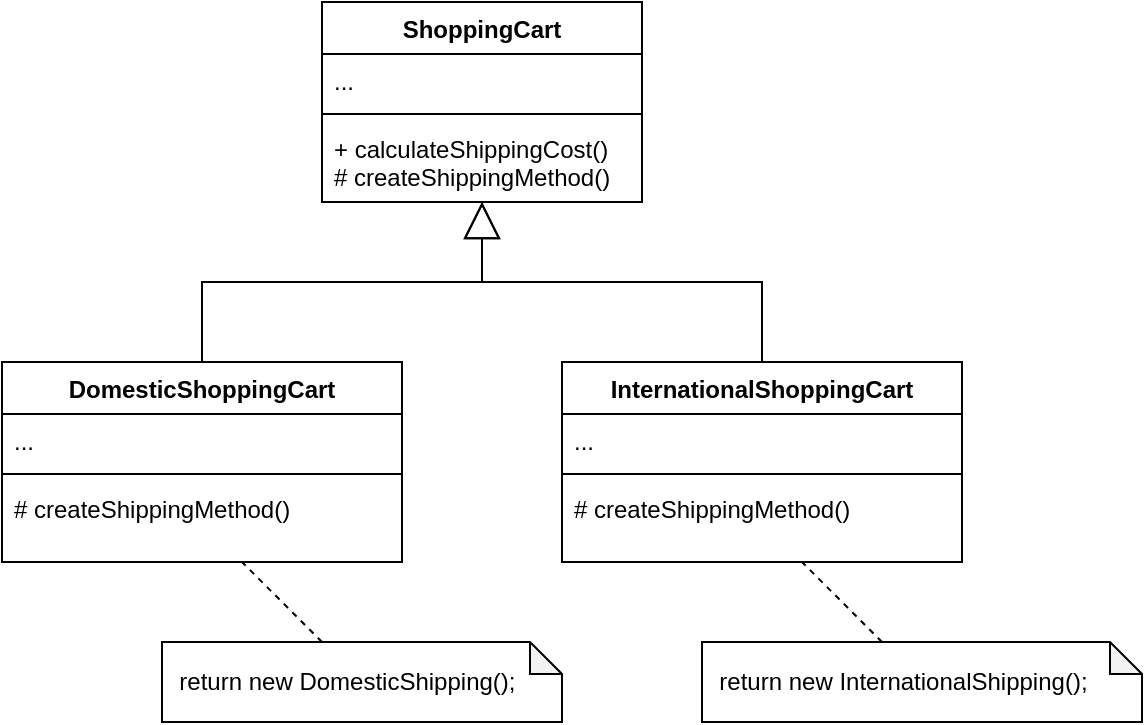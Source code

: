 <mxfile version="21.1.2" type="device">
  <diagram id="C5RBs43oDa-KdzZeNtuy" name="Page-1">
    <mxGraphModel dx="1195" dy="703" grid="1" gridSize="10" guides="1" tooltips="1" connect="1" arrows="1" fold="1" page="1" pageScale="1" pageWidth="827" pageHeight="1169" math="0" shadow="0">
      <root>
        <mxCell id="WIyWlLk6GJQsqaUBKTNV-0" />
        <mxCell id="WIyWlLk6GJQsqaUBKTNV-1" parent="WIyWlLk6GJQsqaUBKTNV-0" />
        <mxCell id="xwGJ-dH6XsmNWc4OPolH-0" value="ShoppingCart" style="swimlane;fontStyle=1;align=center;verticalAlign=top;childLayout=stackLayout;horizontal=1;startSize=26;horizontalStack=0;resizeParent=1;resizeParentMax=0;resizeLast=0;collapsible=1;marginBottom=0;whiteSpace=wrap;html=1;" vertex="1" parent="WIyWlLk6GJQsqaUBKTNV-1">
          <mxGeometry x="280" y="60" width="160" height="100" as="geometry" />
        </mxCell>
        <mxCell id="xwGJ-dH6XsmNWc4OPolH-1" value="..." style="text;strokeColor=none;fillColor=none;align=left;verticalAlign=top;spacingLeft=4;spacingRight=4;overflow=hidden;rotatable=0;points=[[0,0.5],[1,0.5]];portConstraint=eastwest;whiteSpace=wrap;html=1;" vertex="1" parent="xwGJ-dH6XsmNWc4OPolH-0">
          <mxGeometry y="26" width="160" height="26" as="geometry" />
        </mxCell>
        <mxCell id="xwGJ-dH6XsmNWc4OPolH-2" value="" style="line;strokeWidth=1;fillColor=none;align=left;verticalAlign=middle;spacingTop=-1;spacingLeft=3;spacingRight=3;rotatable=0;labelPosition=right;points=[];portConstraint=eastwest;strokeColor=inherit;" vertex="1" parent="xwGJ-dH6XsmNWc4OPolH-0">
          <mxGeometry y="52" width="160" height="8" as="geometry" />
        </mxCell>
        <mxCell id="xwGJ-dH6XsmNWc4OPolH-3" value="+ calculateShippingCost()&lt;br&gt;# createShippingMethod()" style="text;strokeColor=none;fillColor=none;align=left;verticalAlign=top;spacingLeft=4;spacingRight=4;overflow=hidden;rotatable=0;points=[[0,0.5],[1,0.5]];portConstraint=eastwest;whiteSpace=wrap;html=1;" vertex="1" parent="xwGJ-dH6XsmNWc4OPolH-0">
          <mxGeometry y="60" width="160" height="40" as="geometry" />
        </mxCell>
        <mxCell id="xwGJ-dH6XsmNWc4OPolH-4" value="DomesticShoppingCart" style="swimlane;fontStyle=1;align=center;verticalAlign=top;childLayout=stackLayout;horizontal=1;startSize=26;horizontalStack=0;resizeParent=1;resizeParentMax=0;resizeLast=0;collapsible=1;marginBottom=0;whiteSpace=wrap;html=1;" vertex="1" parent="WIyWlLk6GJQsqaUBKTNV-1">
          <mxGeometry x="120" y="240" width="200" height="100" as="geometry" />
        </mxCell>
        <mxCell id="xwGJ-dH6XsmNWc4OPolH-5" value="..." style="text;strokeColor=none;fillColor=none;align=left;verticalAlign=top;spacingLeft=4;spacingRight=4;overflow=hidden;rotatable=0;points=[[0,0.5],[1,0.5]];portConstraint=eastwest;whiteSpace=wrap;html=1;" vertex="1" parent="xwGJ-dH6XsmNWc4OPolH-4">
          <mxGeometry y="26" width="200" height="26" as="geometry" />
        </mxCell>
        <mxCell id="xwGJ-dH6XsmNWc4OPolH-6" value="" style="line;strokeWidth=1;fillColor=none;align=left;verticalAlign=middle;spacingTop=-1;spacingLeft=3;spacingRight=3;rotatable=0;labelPosition=right;points=[];portConstraint=eastwest;strokeColor=inherit;" vertex="1" parent="xwGJ-dH6XsmNWc4OPolH-4">
          <mxGeometry y="52" width="200" height="8" as="geometry" />
        </mxCell>
        <mxCell id="xwGJ-dH6XsmNWc4OPolH-7" value="# createShippingMethod()" style="text;strokeColor=none;fillColor=none;align=left;verticalAlign=top;spacingLeft=4;spacingRight=4;overflow=hidden;rotatable=0;points=[[0,0.5],[1,0.5]];portConstraint=eastwest;whiteSpace=wrap;html=1;" vertex="1" parent="xwGJ-dH6XsmNWc4OPolH-4">
          <mxGeometry y="60" width="200" height="40" as="geometry" />
        </mxCell>
        <mxCell id="xwGJ-dH6XsmNWc4OPolH-8" value="InternationalShoppingCart" style="swimlane;fontStyle=1;align=center;verticalAlign=top;childLayout=stackLayout;horizontal=1;startSize=26;horizontalStack=0;resizeParent=1;resizeParentMax=0;resizeLast=0;collapsible=1;marginBottom=0;whiteSpace=wrap;html=1;" vertex="1" parent="WIyWlLk6GJQsqaUBKTNV-1">
          <mxGeometry x="400" y="240" width="200" height="100" as="geometry" />
        </mxCell>
        <mxCell id="xwGJ-dH6XsmNWc4OPolH-9" value="..." style="text;strokeColor=none;fillColor=none;align=left;verticalAlign=top;spacingLeft=4;spacingRight=4;overflow=hidden;rotatable=0;points=[[0,0.5],[1,0.5]];portConstraint=eastwest;whiteSpace=wrap;html=1;" vertex="1" parent="xwGJ-dH6XsmNWc4OPolH-8">
          <mxGeometry y="26" width="200" height="26" as="geometry" />
        </mxCell>
        <mxCell id="xwGJ-dH6XsmNWc4OPolH-10" value="" style="line;strokeWidth=1;fillColor=none;align=left;verticalAlign=middle;spacingTop=-1;spacingLeft=3;spacingRight=3;rotatable=0;labelPosition=right;points=[];portConstraint=eastwest;strokeColor=inherit;" vertex="1" parent="xwGJ-dH6XsmNWc4OPolH-8">
          <mxGeometry y="52" width="200" height="8" as="geometry" />
        </mxCell>
        <mxCell id="xwGJ-dH6XsmNWc4OPolH-11" value="# createShippingMethod()" style="text;strokeColor=none;fillColor=none;align=left;verticalAlign=top;spacingLeft=4;spacingRight=4;overflow=hidden;rotatable=0;points=[[0,0.5],[1,0.5]];portConstraint=eastwest;whiteSpace=wrap;html=1;" vertex="1" parent="xwGJ-dH6XsmNWc4OPolH-8">
          <mxGeometry y="60" width="200" height="40" as="geometry" />
        </mxCell>
        <mxCell id="xwGJ-dH6XsmNWc4OPolH-12" value="" style="endArrow=block;endSize=16;endFill=0;html=1;rounded=0;edgeStyle=orthogonalEdgeStyle;" edge="1" parent="WIyWlLk6GJQsqaUBKTNV-1" source="xwGJ-dH6XsmNWc4OPolH-4" target="xwGJ-dH6XsmNWc4OPolH-0">
          <mxGeometry width="160" relative="1" as="geometry">
            <mxPoint x="250" y="450" as="sourcePoint" />
            <mxPoint x="410" y="450" as="targetPoint" />
          </mxGeometry>
        </mxCell>
        <mxCell id="xwGJ-dH6XsmNWc4OPolH-13" value="" style="endArrow=block;endSize=16;endFill=0;html=1;rounded=0;edgeStyle=orthogonalEdgeStyle;" edge="1" parent="WIyWlLk6GJQsqaUBKTNV-1" source="xwGJ-dH6XsmNWc4OPolH-8" target="xwGJ-dH6XsmNWc4OPolH-0">
          <mxGeometry width="160" relative="1" as="geometry">
            <mxPoint x="470" y="400" as="sourcePoint" />
            <mxPoint x="630" y="400" as="targetPoint" />
          </mxGeometry>
        </mxCell>
        <mxCell id="xwGJ-dH6XsmNWc4OPolH-14" value="&amp;nbsp; return new DomesticShipping();" style="shape=note;whiteSpace=wrap;html=1;backgroundOutline=1;darkOpacity=0.05;size=16;align=left;" vertex="1" parent="WIyWlLk6GJQsqaUBKTNV-1">
          <mxGeometry x="200" y="380" width="200" height="40" as="geometry" />
        </mxCell>
        <mxCell id="xwGJ-dH6XsmNWc4OPolH-15" value="" style="endArrow=none;dashed=1;html=1;rounded=0;" edge="1" parent="WIyWlLk6GJQsqaUBKTNV-1" source="xwGJ-dH6XsmNWc4OPolH-14" target="xwGJ-dH6XsmNWc4OPolH-7">
          <mxGeometry width="50" height="50" relative="1" as="geometry">
            <mxPoint x="360" y="470" as="sourcePoint" />
            <mxPoint x="410" y="420" as="targetPoint" />
          </mxGeometry>
        </mxCell>
        <mxCell id="xwGJ-dH6XsmNWc4OPolH-16" value="&amp;nbsp; return new InternationalShipping();" style="shape=note;whiteSpace=wrap;html=1;backgroundOutline=1;darkOpacity=0.05;size=16;align=left;" vertex="1" parent="WIyWlLk6GJQsqaUBKTNV-1">
          <mxGeometry x="470" y="380" width="220" height="40" as="geometry" />
        </mxCell>
        <mxCell id="xwGJ-dH6XsmNWc4OPolH-17" value="" style="endArrow=none;dashed=1;html=1;rounded=0;" edge="1" parent="WIyWlLk6GJQsqaUBKTNV-1" source="xwGJ-dH6XsmNWc4OPolH-16" target="xwGJ-dH6XsmNWc4OPolH-11">
          <mxGeometry width="50" height="50" relative="1" as="geometry">
            <mxPoint x="646" y="470" as="sourcePoint" />
            <mxPoint x="520" y="340" as="targetPoint" />
          </mxGeometry>
        </mxCell>
      </root>
    </mxGraphModel>
  </diagram>
</mxfile>
